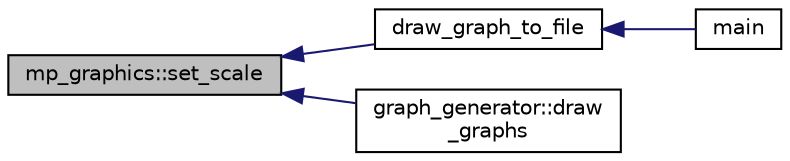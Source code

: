 digraph "mp_graphics::set_scale"
{
  edge [fontname="Helvetica",fontsize="10",labelfontname="Helvetica",labelfontsize="10"];
  node [fontname="Helvetica",fontsize="10",shape=record];
  rankdir="LR";
  Node6553 [label="mp_graphics::set_scale",height=0.2,width=0.4,color="black", fillcolor="grey75", style="filled", fontcolor="black"];
  Node6553 -> Node6554 [dir="back",color="midnightblue",fontsize="10",style="solid",fontname="Helvetica"];
  Node6554 [label="draw_graph_to_file",height=0.2,width=0.4,color="black", fillcolor="white", style="filled",URL="$df/d70/apps_2combinatorics_2nauty_8_c.html#a7fdbfdd350aa2be773e04a496e2efe31"];
  Node6554 -> Node6555 [dir="back",color="midnightblue",fontsize="10",style="solid",fontname="Helvetica"];
  Node6555 [label="main",height=0.2,width=0.4,color="black", fillcolor="white", style="filled",URL="$df/d70/apps_2combinatorics_2nauty_8_c.html#a3c04138a5bfe5d72780bb7e82a18e627"];
  Node6553 -> Node6556 [dir="back",color="midnightblue",fontsize="10",style="solid",fontname="Helvetica"];
  Node6556 [label="graph_generator::draw\l_graphs",height=0.2,width=0.4,color="black", fillcolor="white", style="filled",URL="$d9/d91/classgraph__generator.html#aa07ad014571c0dbd09b93ccb99eb648e"];
}
